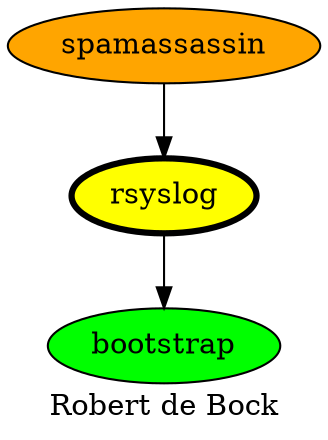 digraph PhiloDilemma {
  label = "Robert de Bock" ;
  overlap=false
  {
    bootstrap [fillcolor=green style=filled]
    rsyslog [fillcolor=yellow style=filled penwidth=3]
    spamassassin [fillcolor=orange style=filled]
  }
  spamassassin -> rsyslog
  rsyslog -> bootstrap
}
